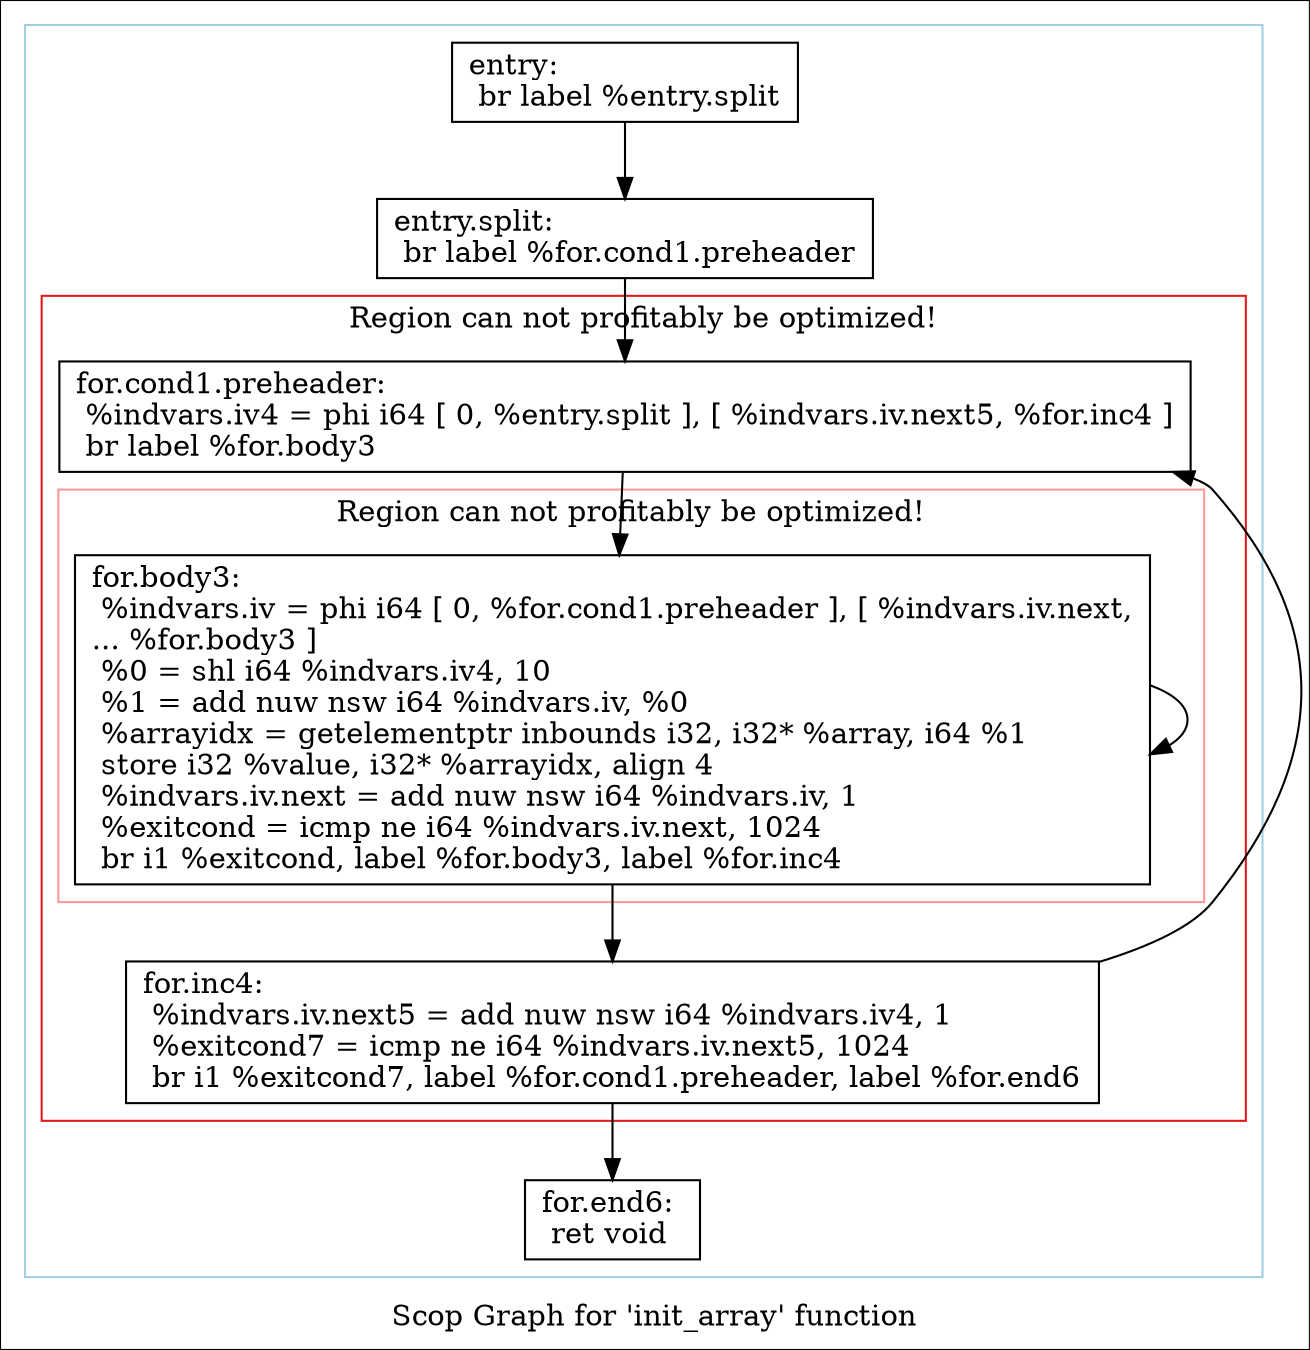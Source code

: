 digraph "Scop Graph for 'init_array' function" {
	label="Scop Graph for 'init_array' function";

	Node0x69513c0 [shape=record,label="{entry:\l  br label %entry.split\l}"];
	Node0x69513c0 -> Node0x6951110;
	Node0x6951110 [shape=record,label="{entry.split:                                      \l  br label %for.cond1.preheader\l}"];
	Node0x6951110 -> Node0x6951130;
	Node0x6951130 [shape=record,label="{for.cond1.preheader:                              \l  %indvars.iv4 = phi i64 [ 0, %entry.split ], [ %indvars.iv.next5, %for.inc4 ]\l  br label %for.body3\l}"];
	Node0x6951130 -> Node0x6950b40;
	Node0x6950b40 [shape=record,label="{for.body3:                                        \l  %indvars.iv = phi i64 [ 0, %for.cond1.preheader ], [ %indvars.iv.next,\l... %for.body3 ]\l  %0 = shl i64 %indvars.iv4, 10\l  %1 = add nuw nsw i64 %indvars.iv, %0\l  %arrayidx = getelementptr inbounds i32, i32* %array, i64 %1\l  store i32 %value, i32* %arrayidx, align 4\l  %indvars.iv.next = add nuw nsw i64 %indvars.iv, 1\l  %exitcond = icmp ne i64 %indvars.iv.next, 1024\l  br i1 %exitcond, label %for.body3, label %for.inc4\l}"];
	Node0x6950b40 -> Node0x6950b40[constraint=false];
	Node0x6950b40 -> Node0x69510e0;
	Node0x69510e0 [shape=record,label="{for.inc4:                                         \l  %indvars.iv.next5 = add nuw nsw i64 %indvars.iv4, 1\l  %exitcond7 = icmp ne i64 %indvars.iv.next5, 1024\l  br i1 %exitcond7, label %for.cond1.preheader, label %for.end6\l}"];
	Node0x69510e0 -> Node0x6951130[constraint=false];
	Node0x69510e0 -> Node0x6950bf0;
	Node0x6950bf0 [shape=record,label="{for.end6:                                         \l  ret void\l}"];
	colorscheme = "paired12"
        subgraph cluster_0x69442f0 {
          label = "";
          style = solid;
          color = 1
          subgraph cluster_0x6944470 {
            label = "Region can not profitably be optimized!";
            style = solid;
            color = 6
            subgraph cluster_0x69445f0 {
              label = "Region can not profitably be optimized!";
              style = solid;
              color = 5
              Node0x6950b40;
            }
            Node0x6951130;
            Node0x69510e0;
          }
          Node0x69513c0;
          Node0x6951110;
          Node0x6950bf0;
        }
}
